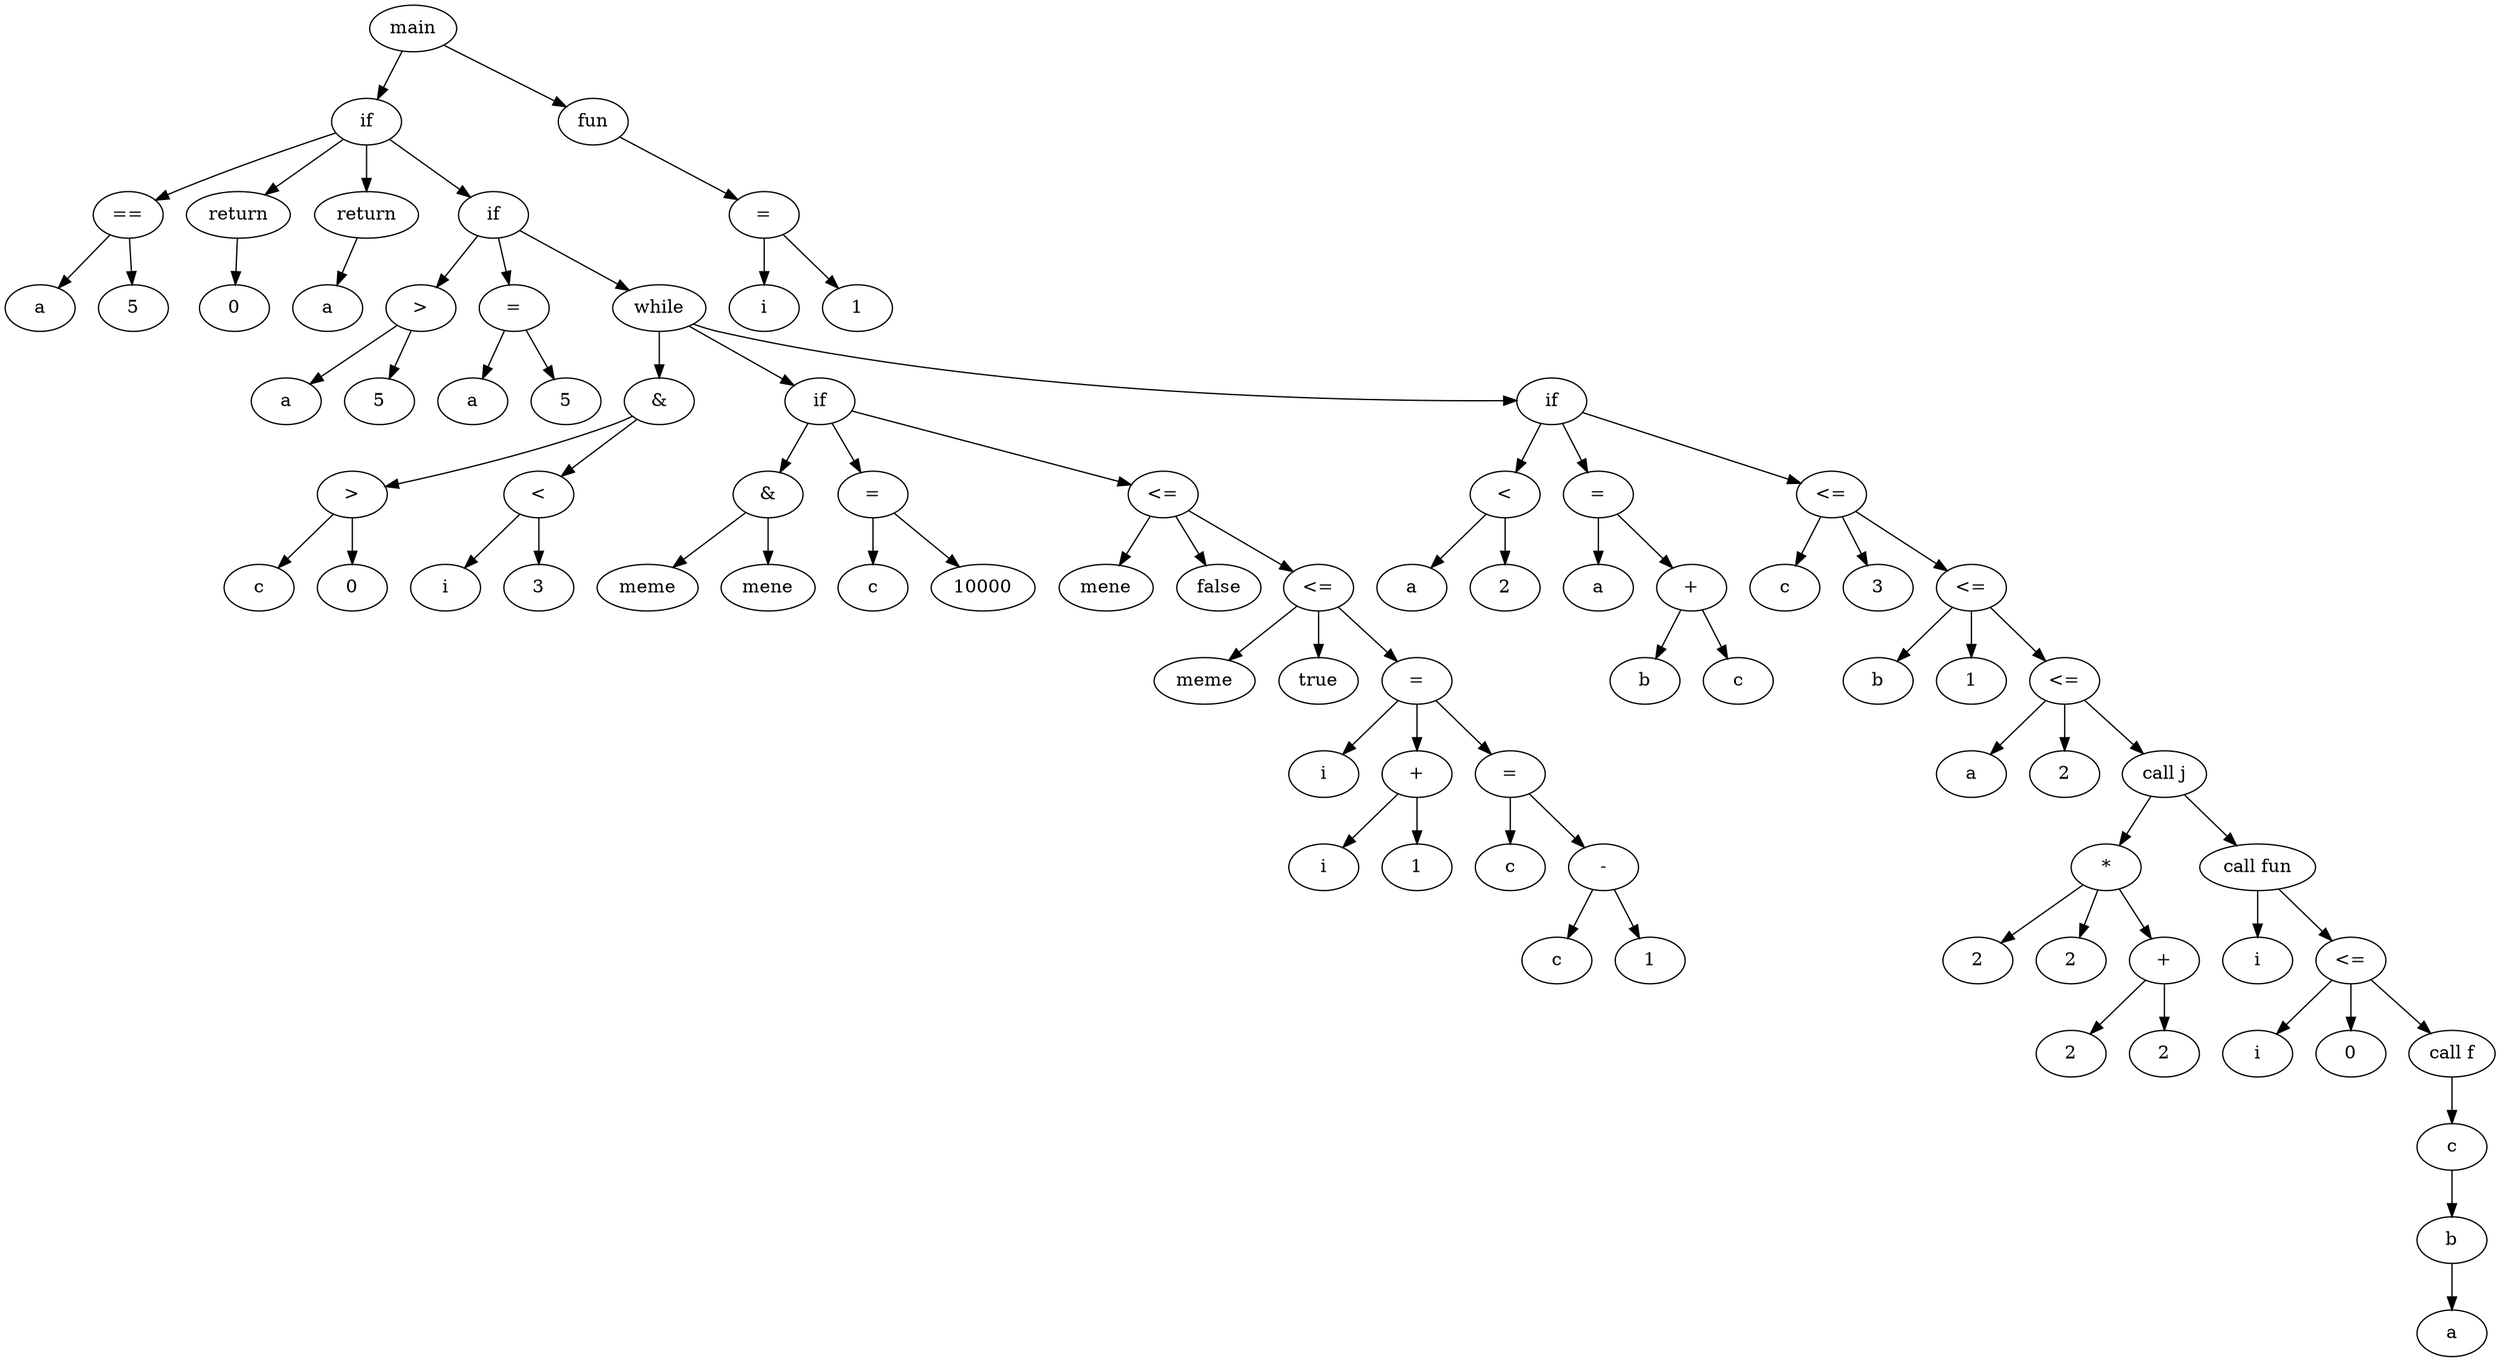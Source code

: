 # Executado assim: output2dot.sh 
# https://graphviz.org/doc/info/lang.html
digraph {
  x5564285d4910 -> x5564285d9b40
  x5564285d4910 -> x5564285d44b0
  x5564285d9b40 -> x5564285d9690
  x5564285d9b40 -> x5564285d9950
  x5564285d9b40 -> x5564285d9a80
  x5564285d9b40 -> x5564285d9450
  x5564285d9690 -> x5564285d9630
  x5564285d9690 -> x5564285d9760
  x5564285d9950 -> x5564285d98f0
  x5564285d9a80 -> x5564285d9a20
  x5564285d9450 -> x5564285d8fa0
  x5564285d9450 -> x5564285d92d0
  x5564285d9450 -> x5564285d8d60
  x5564285d8fa0 -> x5564285d8f40
  x5564285d8fa0 -> x5564285d9070
  x5564285d92d0 -> x5564285d9330
  x5564285d92d0 -> x5564285d9270
  x5564285d8d60 -> x5564285d72c0
  x5564285d8d60 -> x5564285d8bf0
  x5564285d8d60 -> x5564285d6e90
  x5564285d72c0 -> x5564285d70d0
  x5564285d72c0 -> x5564285d73f0
  x5564285d70d0 -> x5564285d7070
  x5564285d70d0 -> x5564285d71a0
  x5564285d73f0 -> x5564285d7390
  x5564285d73f0 -> x5564285d74c0
  x5564285d8bf0 -> x5564285d8740
  x5564285d8bf0 -> x5564285d8a70
  x5564285d8bf0 -> x5564285d8440
  x5564285d8740 -> x5564285d86e0
  x5564285d8740 -> x5564285d8810
  x5564285d8a70 -> x5564285d8ad0
  x5564285d8a70 -> x5564285d8a10
  x5564285d8440 -> x5564285d84a0
  x5564285d8440 -> x5564285d8500
  x5564285d8440 -> x5564285d8130
  x5564285d8130 -> x5564285d8190
  x5564285d8130 -> x5564285d81f0
  x5564285d8130 -> x5564285d7e80
  x5564285d7e80 -> x5564285d7ee0
  x5564285d7e80 -> x5564285d7c90
  x5564285d7e80 -> x5564285d79d0
  x5564285d7c90 -> x5564285d7c30
  x5564285d7c90 -> x5564285d7d60
  x5564285d79d0 -> x5564285d7a30
  x5564285d79d0 -> x5564285d77e0
  x5564285d77e0 -> x5564285d7780
  x5564285d77e0 -> x5564285d78b0
  x5564285d6e90 -> x5564285d67f0
  x5564285d6e90 -> x5564285d6d10
  x5564285d6e90 -> x5564285d63e0
  x5564285d67f0 -> x5564285d6790
  x5564285d67f0 -> x5564285d68c0
  x5564285d6d10 -> x5564285d6d70
  x5564285d6d10 -> x5564285d6b20
  x5564285d6b20 -> x5564285d6ac0
  x5564285d6b20 -> x5564285d6bf0
  x5564285d63e0 -> x5564285d6440
  x5564285d63e0 -> x5564285d64a0
  x5564285d63e0 -> x5564285d60d0
  x5564285d60d0 -> x5564285d6130
  x5564285d60d0 -> x5564285d6190
  x5564285d60d0 -> x5564285d5e10
  x5564285d5e10 -> x5564285d5e70
  x5564285d5e10 -> x5564285d5ed0
  x5564285d5e10 -> x5564285d5c10
  x5564285d5c10 -> x5564285d59d0
  x5564285d5c10 -> x5564285d54b0
  x5564285d59d0 -> x5564285d5970
  x5564285d59d0 -> x5564285d5aa0
  x5564285d59d0 -> x5564285d5710
  x5564285d5710 -> x5564285d56b0
  x5564285d5710 -> x5564285d57e0
  x5564285d54b0 -> x5564285d5450
  x5564285d54b0 -> x5564285d50e0
  x5564285d50e0 -> x5564285d5140
  x5564285d50e0 -> x5564285d5200
  x5564285d50e0 -> x5564285d4d10
  x5564285d4d10 -> x5564285d4c50
  x5564285d4c50 -> x5564285d4b20
  x5564285d4b20 -> x5564285d4a50
  x5564285d44b0 -> x5564285d4650
  x5564285d4650 -> x5564285d46b0
  x5564285d4650 -> x5564285d45f0
  
  
  x5564285d4910 [label="main"];
  x5564285d9b40 [label="if"];
  x5564285d9690 [label="=="];
  x5564285d9630 [label="a"];
  x5564285d9760 [label="5"];
  x5564285d9950 [label="return"];
  x5564285d98f0 [label="0"];
  x5564285d9a80 [label="return"];
  x5564285d9a20 [label="a"];
  x5564285d9450 [label="if"];
  x5564285d8fa0 [label=">"];
  x5564285d8f40 [label="a"];
  x5564285d9070 [label="5"];
  x5564285d92d0 [label="="];
  x5564285d9330 [label="a"];
  x5564285d9270 [label="5"];
  x5564285d8d60 [label="while"];
  x5564285d72c0 [label="&"];
  x5564285d70d0 [label=">"];
  x5564285d7070 [label="c"];
  x5564285d71a0 [label="0"];
  x5564285d73f0 [label="<"];
  x5564285d7390 [label="i"];
  x5564285d74c0 [label="3"];
  x5564285d8bf0 [label="if"];
  x5564285d8740 [label="&"];
  x5564285d86e0 [label="meme"];
  x5564285d8810 [label="mene"];
  x5564285d8a70 [label="="];
  x5564285d8ad0 [label="c"];
  x5564285d8a10 [label="10000"];
  x5564285d8440 [label="<="];
  x5564285d84a0 [label="mene"];
  x5564285d8500 [label="false"];
  x5564285d8130 [label="<="];
  x5564285d8190 [label="meme"];
  x5564285d81f0 [label="true"];
  x5564285d7e80 [label="="];
  x5564285d7ee0 [label="i"];
  x5564285d7c90 [label="+"];
  x5564285d7c30 [label="i"];
  x5564285d7d60 [label="1"];
  x5564285d79d0 [label="="];
  x5564285d7a30 [label="c"];
  x5564285d77e0 [label="-"];
  x5564285d7780 [label="c"];
  x5564285d78b0 [label="1"];
  x5564285d6e90 [label="if"];
  x5564285d67f0 [label="<"];
  x5564285d6790 [label="a"];
  x5564285d68c0 [label="2"];
  x5564285d6d10 [label="="];
  x5564285d6d70 [label="a"];
  x5564285d6b20 [label="+"];
  x5564285d6ac0 [label="b"];
  x5564285d6bf0 [label="c"];
  x5564285d63e0 [label="<="];
  x5564285d6440 [label="c"];
  x5564285d64a0 [label="3"];
  x5564285d60d0 [label="<="];
  x5564285d6130 [label="b"];
  x5564285d6190 [label="1"];
  x5564285d5e10 [label="<="];
  x5564285d5e70 [label="a"];
  x5564285d5ed0 [label="2"];
  x5564285d5c10 [label="call j"];
  x5564285d59d0 [label="*"];
  x5564285d5970 [label="2"];
  x5564285d5aa0 [label="2"];
  x5564285d5710 [label="+"];
  x5564285d56b0 [label="2"];
  x5564285d57e0 [label="2"];
  x5564285d54b0 [label="call fun"];
  x5564285d5450 [label="i"];
  x5564285d50e0 [label="<="];
  x5564285d5140 [label="i"];
  x5564285d5200 [label="0"];
  x5564285d4d10 [label="call f"];
  x5564285d4c50 [label="c"];
  x5564285d4b20 [label="b"];
  x5564285d4a50 [label="a"];
  x5564285d44b0 [label="fun"];
  x5564285d4650 [label="="];
  x5564285d46b0 [label="i"];
  x5564285d45f0 [label="1"];
}

